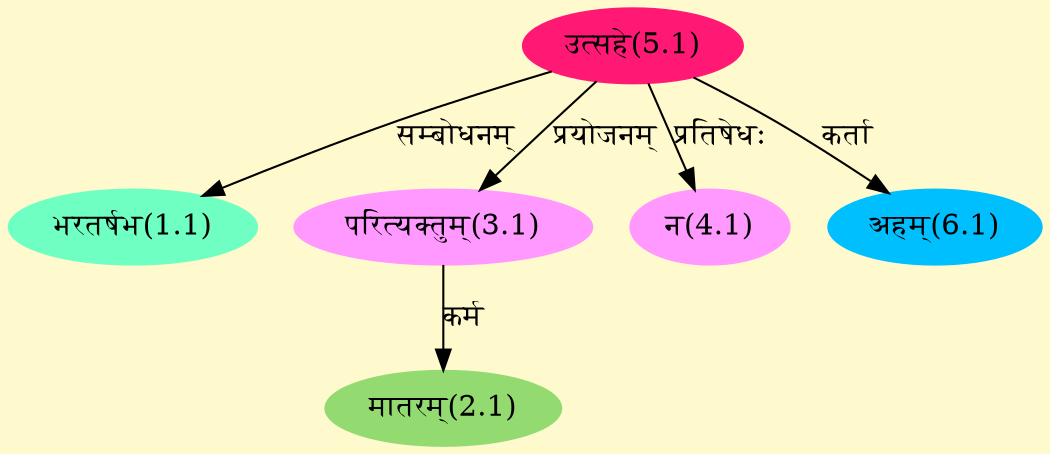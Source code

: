 digraph G{
rankdir=BT;
 compound=true;
 bgcolor="lemonchiffon1";
Node1_1 [style=filled, color="#6FFFC3" label = "भरतर्षभ(1.1)"]
Node5_1 [style=filled, color="#FF1975" label = "उत्सहे(5.1)"]
Node2_1 [style=filled, color="#93DB70" label = "मातरम्(2.1)"]
Node3_1 [style=filled, color="#FF99FF" label = "परित्यक्तुम्(3.1)"]
Node4_1 [style=filled, color="#FF99FF" label = "न(4.1)"]
Node [style=filled, color="" label = "()"]
Node6_1 [style=filled, color="#00BFFF" label = "अहम्(6.1)"]
/* Start of Relations section */

Node1_1 -> Node5_1 [  label="सम्बोधनम्"  dir="back" ]
Node2_1 -> Node3_1 [  label="कर्म"  dir="back" ]
Node3_1 -> Node5_1 [  label="प्रयोजनम्"  dir="back" ]
Node4_1 -> Node5_1 [  label="प्रतिषेधः"  dir="back" ]
Node6_1 -> Node5_1 [  label="कर्ता"  dir="back" ]
}
